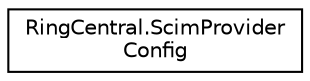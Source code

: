 digraph "Graphical Class Hierarchy"
{
 // LATEX_PDF_SIZE
  edge [fontname="Helvetica",fontsize="10",labelfontname="Helvetica",labelfontsize="10"];
  node [fontname="Helvetica",fontsize="10",shape=record];
  rankdir="LR";
  Node0 [label="RingCentral.ScimProvider\lConfig",height=0.2,width=0.4,color="black", fillcolor="white", style="filled",URL="$classRingCentral_1_1ScimProviderConfig.html",tooltip=" "];
}

